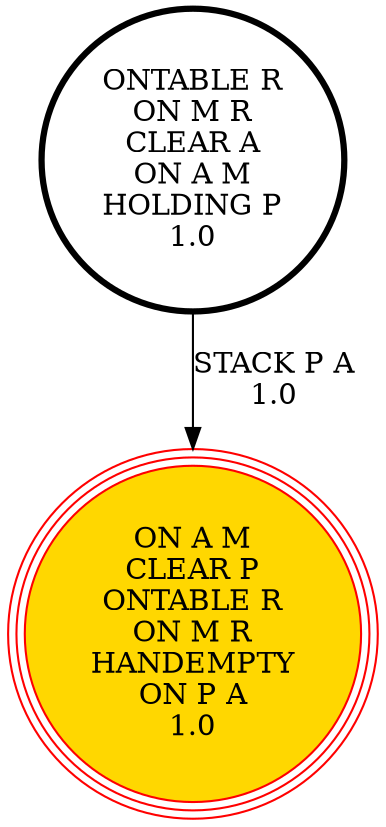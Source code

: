 digraph {
"ONTABLE R\nON M R\nCLEAR A\nON A M\nHOLDING P\n1.0\n" -> "ON A M\nCLEAR P\nONTABLE R\nON M R\nHANDEMPTY\nON P A\n1.0\n"[label="STACK P A\n1.0\n"];
"ON A M\nCLEAR P\nONTABLE R\nON M R\nHANDEMPTY\nON P A\n1.0\n" [shape=circle, style=filled color=red, fillcolor=gold, peripheries=3];
"ONTABLE R\nON M R\nCLEAR A\nON A M\nHOLDING P\n1.0\n" [shape=circle, penwidth=3];
"ON A M\nCLEAR P\nONTABLE R\nON M R\nHANDEMPTY\nON P A\n1.0\n" [shape=circle, style=filled color=red, fillcolor=gold, peripheries=3];
}
